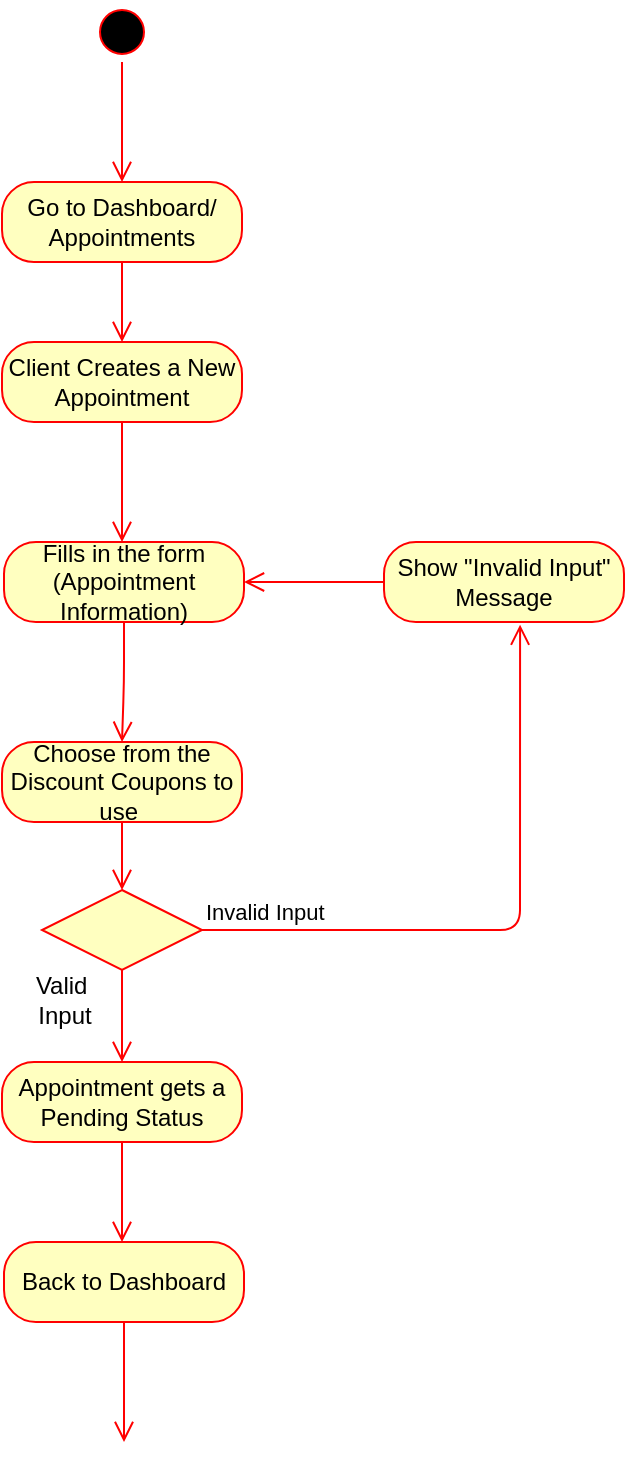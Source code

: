 <mxfile version="13.1.0" type="github">
  <diagram id="VgPkdqbDOHomnc5ENLeE" name="Page-1">
    <mxGraphModel dx="782" dy="469" grid="1" gridSize="10" guides="1" tooltips="1" connect="1" arrows="1" fold="1" page="1" pageScale="1" pageWidth="827" pageHeight="1169" math="0" shadow="0">
      <root>
        <mxCell id="0" />
        <mxCell id="1" parent="0" />
        <mxCell id="KVtLhB1t64jjiSmEx8QC-1" value="" style="ellipse;html=1;shape=startState;fillColor=#000000;strokeColor=#ff0000;" vertex="1" parent="1">
          <mxGeometry x="384" y="20" width="30" height="30" as="geometry" />
        </mxCell>
        <mxCell id="KVtLhB1t64jjiSmEx8QC-2" value="" style="edgeStyle=orthogonalEdgeStyle;html=1;verticalAlign=bottom;endArrow=open;endSize=8;strokeColor=#ff0000;" edge="1" source="KVtLhB1t64jjiSmEx8QC-1" parent="1">
          <mxGeometry relative="1" as="geometry">
            <mxPoint x="399" y="110" as="targetPoint" />
          </mxGeometry>
        </mxCell>
        <mxCell id="KVtLhB1t64jjiSmEx8QC-3" value="Go to Dashboard/ Appointments" style="rounded=1;whiteSpace=wrap;html=1;arcSize=40;fontColor=#000000;fillColor=#ffffc0;strokeColor=#ff0000;" vertex="1" parent="1">
          <mxGeometry x="339" y="110" width="120" height="40" as="geometry" />
        </mxCell>
        <mxCell id="KVtLhB1t64jjiSmEx8QC-4" value="" style="edgeStyle=orthogonalEdgeStyle;html=1;verticalAlign=bottom;endArrow=open;endSize=8;strokeColor=#ff0000;" edge="1" source="KVtLhB1t64jjiSmEx8QC-3" parent="1">
          <mxGeometry relative="1" as="geometry">
            <mxPoint x="399" y="190" as="targetPoint" />
          </mxGeometry>
        </mxCell>
        <mxCell id="KVtLhB1t64jjiSmEx8QC-5" value="Client Creates a New Appointment" style="rounded=1;whiteSpace=wrap;html=1;arcSize=40;fontColor=#000000;fillColor=#ffffc0;strokeColor=#ff0000;" vertex="1" parent="1">
          <mxGeometry x="339" y="190" width="120" height="40" as="geometry" />
        </mxCell>
        <mxCell id="KVtLhB1t64jjiSmEx8QC-6" value="" style="edgeStyle=orthogonalEdgeStyle;html=1;verticalAlign=bottom;endArrow=open;endSize=8;strokeColor=#ff0000;" edge="1" source="KVtLhB1t64jjiSmEx8QC-5" parent="1">
          <mxGeometry relative="1" as="geometry">
            <mxPoint x="399" y="290" as="targetPoint" />
          </mxGeometry>
        </mxCell>
        <mxCell id="KVtLhB1t64jjiSmEx8QC-10" value="Fills in the form (Appointment Information)" style="rounded=1;whiteSpace=wrap;html=1;arcSize=40;fontColor=#000000;fillColor=#ffffc0;strokeColor=#ff0000;" vertex="1" parent="1">
          <mxGeometry x="340" y="290" width="120" height="40" as="geometry" />
        </mxCell>
        <mxCell id="KVtLhB1t64jjiSmEx8QC-11" value="" style="edgeStyle=orthogonalEdgeStyle;html=1;verticalAlign=bottom;endArrow=open;endSize=8;strokeColor=#ff0000;" edge="1" source="KVtLhB1t64jjiSmEx8QC-10" parent="1">
          <mxGeometry relative="1" as="geometry">
            <mxPoint x="399" y="390" as="targetPoint" />
          </mxGeometry>
        </mxCell>
        <mxCell id="KVtLhB1t64jjiSmEx8QC-12" value="" style="rhombus;whiteSpace=wrap;html=1;fillColor=#ffffc0;strokeColor=#ff0000;" vertex="1" parent="1">
          <mxGeometry x="359" y="464" width="80" height="40" as="geometry" />
        </mxCell>
        <mxCell id="KVtLhB1t64jjiSmEx8QC-13" value="Invalid Input&amp;nbsp;" style="edgeStyle=orthogonalEdgeStyle;html=1;align=left;verticalAlign=bottom;endArrow=open;endSize=8;strokeColor=#ff0000;entryX=0.567;entryY=1.033;entryDx=0;entryDy=0;entryPerimeter=0;" edge="1" source="KVtLhB1t64jjiSmEx8QC-12" parent="1" target="KVtLhB1t64jjiSmEx8QC-16">
          <mxGeometry x="-1" relative="1" as="geometry">
            <mxPoint x="600" y="400" as="targetPoint" />
          </mxGeometry>
        </mxCell>
        <mxCell id="KVtLhB1t64jjiSmEx8QC-14" value="" style="edgeStyle=orthogonalEdgeStyle;html=1;align=left;verticalAlign=top;endArrow=open;endSize=8;strokeColor=#ff0000;entryX=0.5;entryY=0;entryDx=0;entryDy=0;" edge="1" source="KVtLhB1t64jjiSmEx8QC-12" parent="1" target="KVtLhB1t64jjiSmEx8QC-18">
          <mxGeometry x="-1" relative="1" as="geometry">
            <mxPoint x="400" y="490" as="targetPoint" />
            <Array as="points" />
          </mxGeometry>
        </mxCell>
        <mxCell id="KVtLhB1t64jjiSmEx8QC-15" value="Valid&amp;nbsp;&lt;br&gt;Input" style="text;html=1;align=center;verticalAlign=middle;resizable=0;points=[];autosize=1;" vertex="1" parent="1">
          <mxGeometry x="350" y="504" width="40" height="30" as="geometry" />
        </mxCell>
        <mxCell id="KVtLhB1t64jjiSmEx8QC-16" value="Show &quot;Invalid Input&quot;&lt;br&gt;Message" style="rounded=1;whiteSpace=wrap;html=1;arcSize=40;fontColor=#000000;fillColor=#ffffc0;strokeColor=#ff0000;" vertex="1" parent="1">
          <mxGeometry x="530" y="290" width="120" height="40" as="geometry" />
        </mxCell>
        <mxCell id="KVtLhB1t64jjiSmEx8QC-17" value="" style="edgeStyle=orthogonalEdgeStyle;html=1;verticalAlign=bottom;endArrow=open;endSize=8;strokeColor=#ff0000;" edge="1" source="KVtLhB1t64jjiSmEx8QC-16" parent="1">
          <mxGeometry relative="1" as="geometry">
            <mxPoint x="460" y="310" as="targetPoint" />
          </mxGeometry>
        </mxCell>
        <mxCell id="KVtLhB1t64jjiSmEx8QC-18" value="Appointment gets a Pending Status" style="rounded=1;whiteSpace=wrap;html=1;arcSize=40;fontColor=#000000;fillColor=#ffffc0;strokeColor=#ff0000;" vertex="1" parent="1">
          <mxGeometry x="339" y="550" width="120" height="40" as="geometry" />
        </mxCell>
        <mxCell id="KVtLhB1t64jjiSmEx8QC-19" value="" style="edgeStyle=orthogonalEdgeStyle;html=1;verticalAlign=bottom;endArrow=open;endSize=8;strokeColor=#ff0000;exitX=0.5;exitY=1;exitDx=0;exitDy=0;" edge="1" source="KVtLhB1t64jjiSmEx8QC-18" parent="1">
          <mxGeometry relative="1" as="geometry">
            <mxPoint x="399" y="640" as="targetPoint" />
            <mxPoint x="400" y="630" as="sourcePoint" />
          </mxGeometry>
        </mxCell>
        <mxCell id="KVtLhB1t64jjiSmEx8QC-20" value="Choose from the Discount Coupons to use&amp;nbsp;" style="rounded=1;whiteSpace=wrap;html=1;arcSize=40;fontColor=#000000;fillColor=#ffffc0;strokeColor=#ff0000;" vertex="1" parent="1">
          <mxGeometry x="339" y="390" width="120" height="40" as="geometry" />
        </mxCell>
        <mxCell id="KVtLhB1t64jjiSmEx8QC-21" value="" style="edgeStyle=orthogonalEdgeStyle;html=1;verticalAlign=bottom;endArrow=open;endSize=8;strokeColor=#ff0000;entryX=0.5;entryY=0;entryDx=0;entryDy=0;" edge="1" source="KVtLhB1t64jjiSmEx8QC-20" parent="1" target="KVtLhB1t64jjiSmEx8QC-12">
          <mxGeometry relative="1" as="geometry">
            <mxPoint x="395" y="460" as="targetPoint" />
            <Array as="points">
              <mxPoint x="399" y="410" />
              <mxPoint x="399" y="464" />
            </Array>
          </mxGeometry>
        </mxCell>
        <mxCell id="KVtLhB1t64jjiSmEx8QC-25" value="Back to Dashboard" style="rounded=1;whiteSpace=wrap;html=1;arcSize=40;fontColor=#000000;fillColor=#ffffc0;strokeColor=#ff0000;" vertex="1" parent="1">
          <mxGeometry x="340" y="640" width="120" height="40" as="geometry" />
        </mxCell>
        <mxCell id="KVtLhB1t64jjiSmEx8QC-26" value="" style="edgeStyle=orthogonalEdgeStyle;html=1;verticalAlign=bottom;endArrow=open;endSize=8;strokeColor=#ff0000;" edge="1" source="KVtLhB1t64jjiSmEx8QC-25" parent="1">
          <mxGeometry relative="1" as="geometry">
            <mxPoint x="400" y="740" as="targetPoint" />
          </mxGeometry>
        </mxCell>
      </root>
    </mxGraphModel>
  </diagram>
</mxfile>

